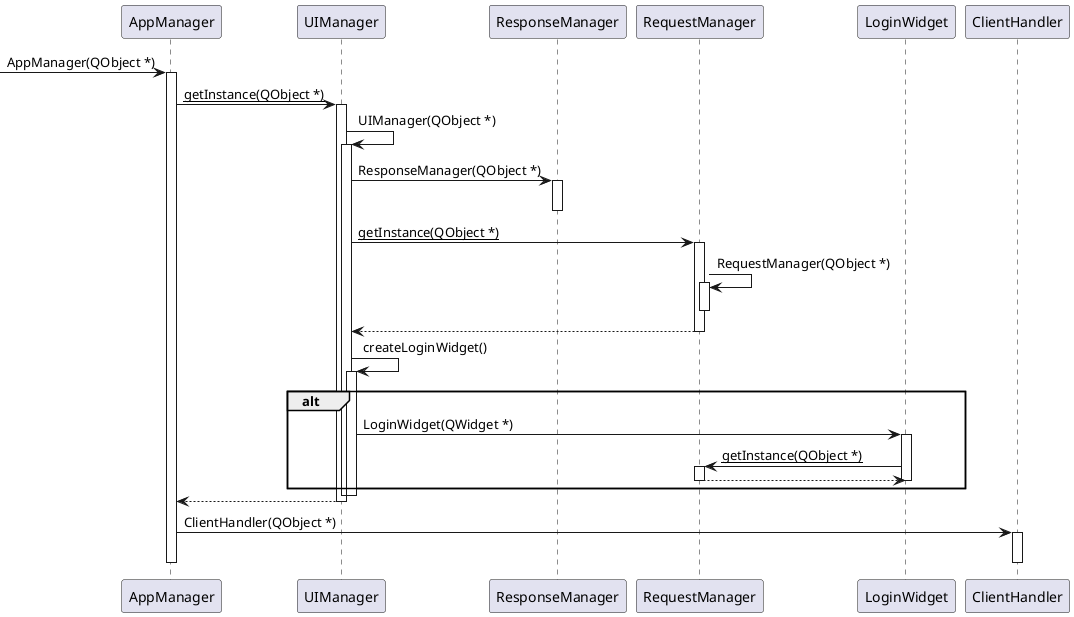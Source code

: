 @startuml
participant "AppManager" as C_0004125011841911275123
[-> C_0004125011841911275123 : AppManager(QObject *)
activate C_0004125011841911275123
participant "UIManager" as C_0004909201866089141242
C_0004125011841911275123 -> C_0004909201866089141242 : __getInstance(QObject *)__
activate C_0004909201866089141242
C_0004909201866089141242 -> C_0004909201866089141242 : UIManager(QObject *)
activate C_0004909201866089141242
participant "ResponseManager" as C_0000524940392191554637
C_0004909201866089141242 -> C_0000524940392191554637 : ResponseManager(QObject *)
activate C_0000524940392191554637
deactivate C_0000524940392191554637
participant "RequestManager" as C_0017581648629732253705
C_0004909201866089141242 -> C_0017581648629732253705 : __getInstance(QObject *)__
activate C_0017581648629732253705
C_0017581648629732253705 -> C_0017581648629732253705 : RequestManager(QObject *)
activate C_0017581648629732253705
deactivate C_0017581648629732253705
C_0017581648629732253705 --> C_0004909201866089141242
deactivate C_0017581648629732253705
C_0004909201866089141242 -> C_0004909201866089141242 : createLoginWidget()
activate C_0004909201866089141242
alt
participant "LoginWidget" as C_0009314656593254540318
C_0004909201866089141242 -> C_0009314656593254540318 : LoginWidget(QWidget *)
activate C_0009314656593254540318
C_0009314656593254540318 -> C_0017581648629732253705 : __getInstance(QObject *)__
activate C_0017581648629732253705
C_0017581648629732253705 --> C_0009314656593254540318
deactivate C_0017581648629732253705
deactivate C_0009314656593254540318
end
deactivate C_0004909201866089141242
deactivate C_0004909201866089141242
C_0004909201866089141242 --> C_0004125011841911275123
deactivate C_0004909201866089141242
participant "ClientHandler" as C_0003891570225386253038
C_0004125011841911275123 -> C_0003891570225386253038 : ClientHandler(QObject *)
activate C_0003891570225386253038
deactivate C_0003891570225386253038
deactivate C_0004125011841911275123

'Generated with clang-uml, version 0.5.3
'LLVM version clang version 18.1.1 (https://github.com/llvm/llvm-project.git dba2a75e9c7ef81fe84774ba5eee5e67e01d801a)
@enduml
